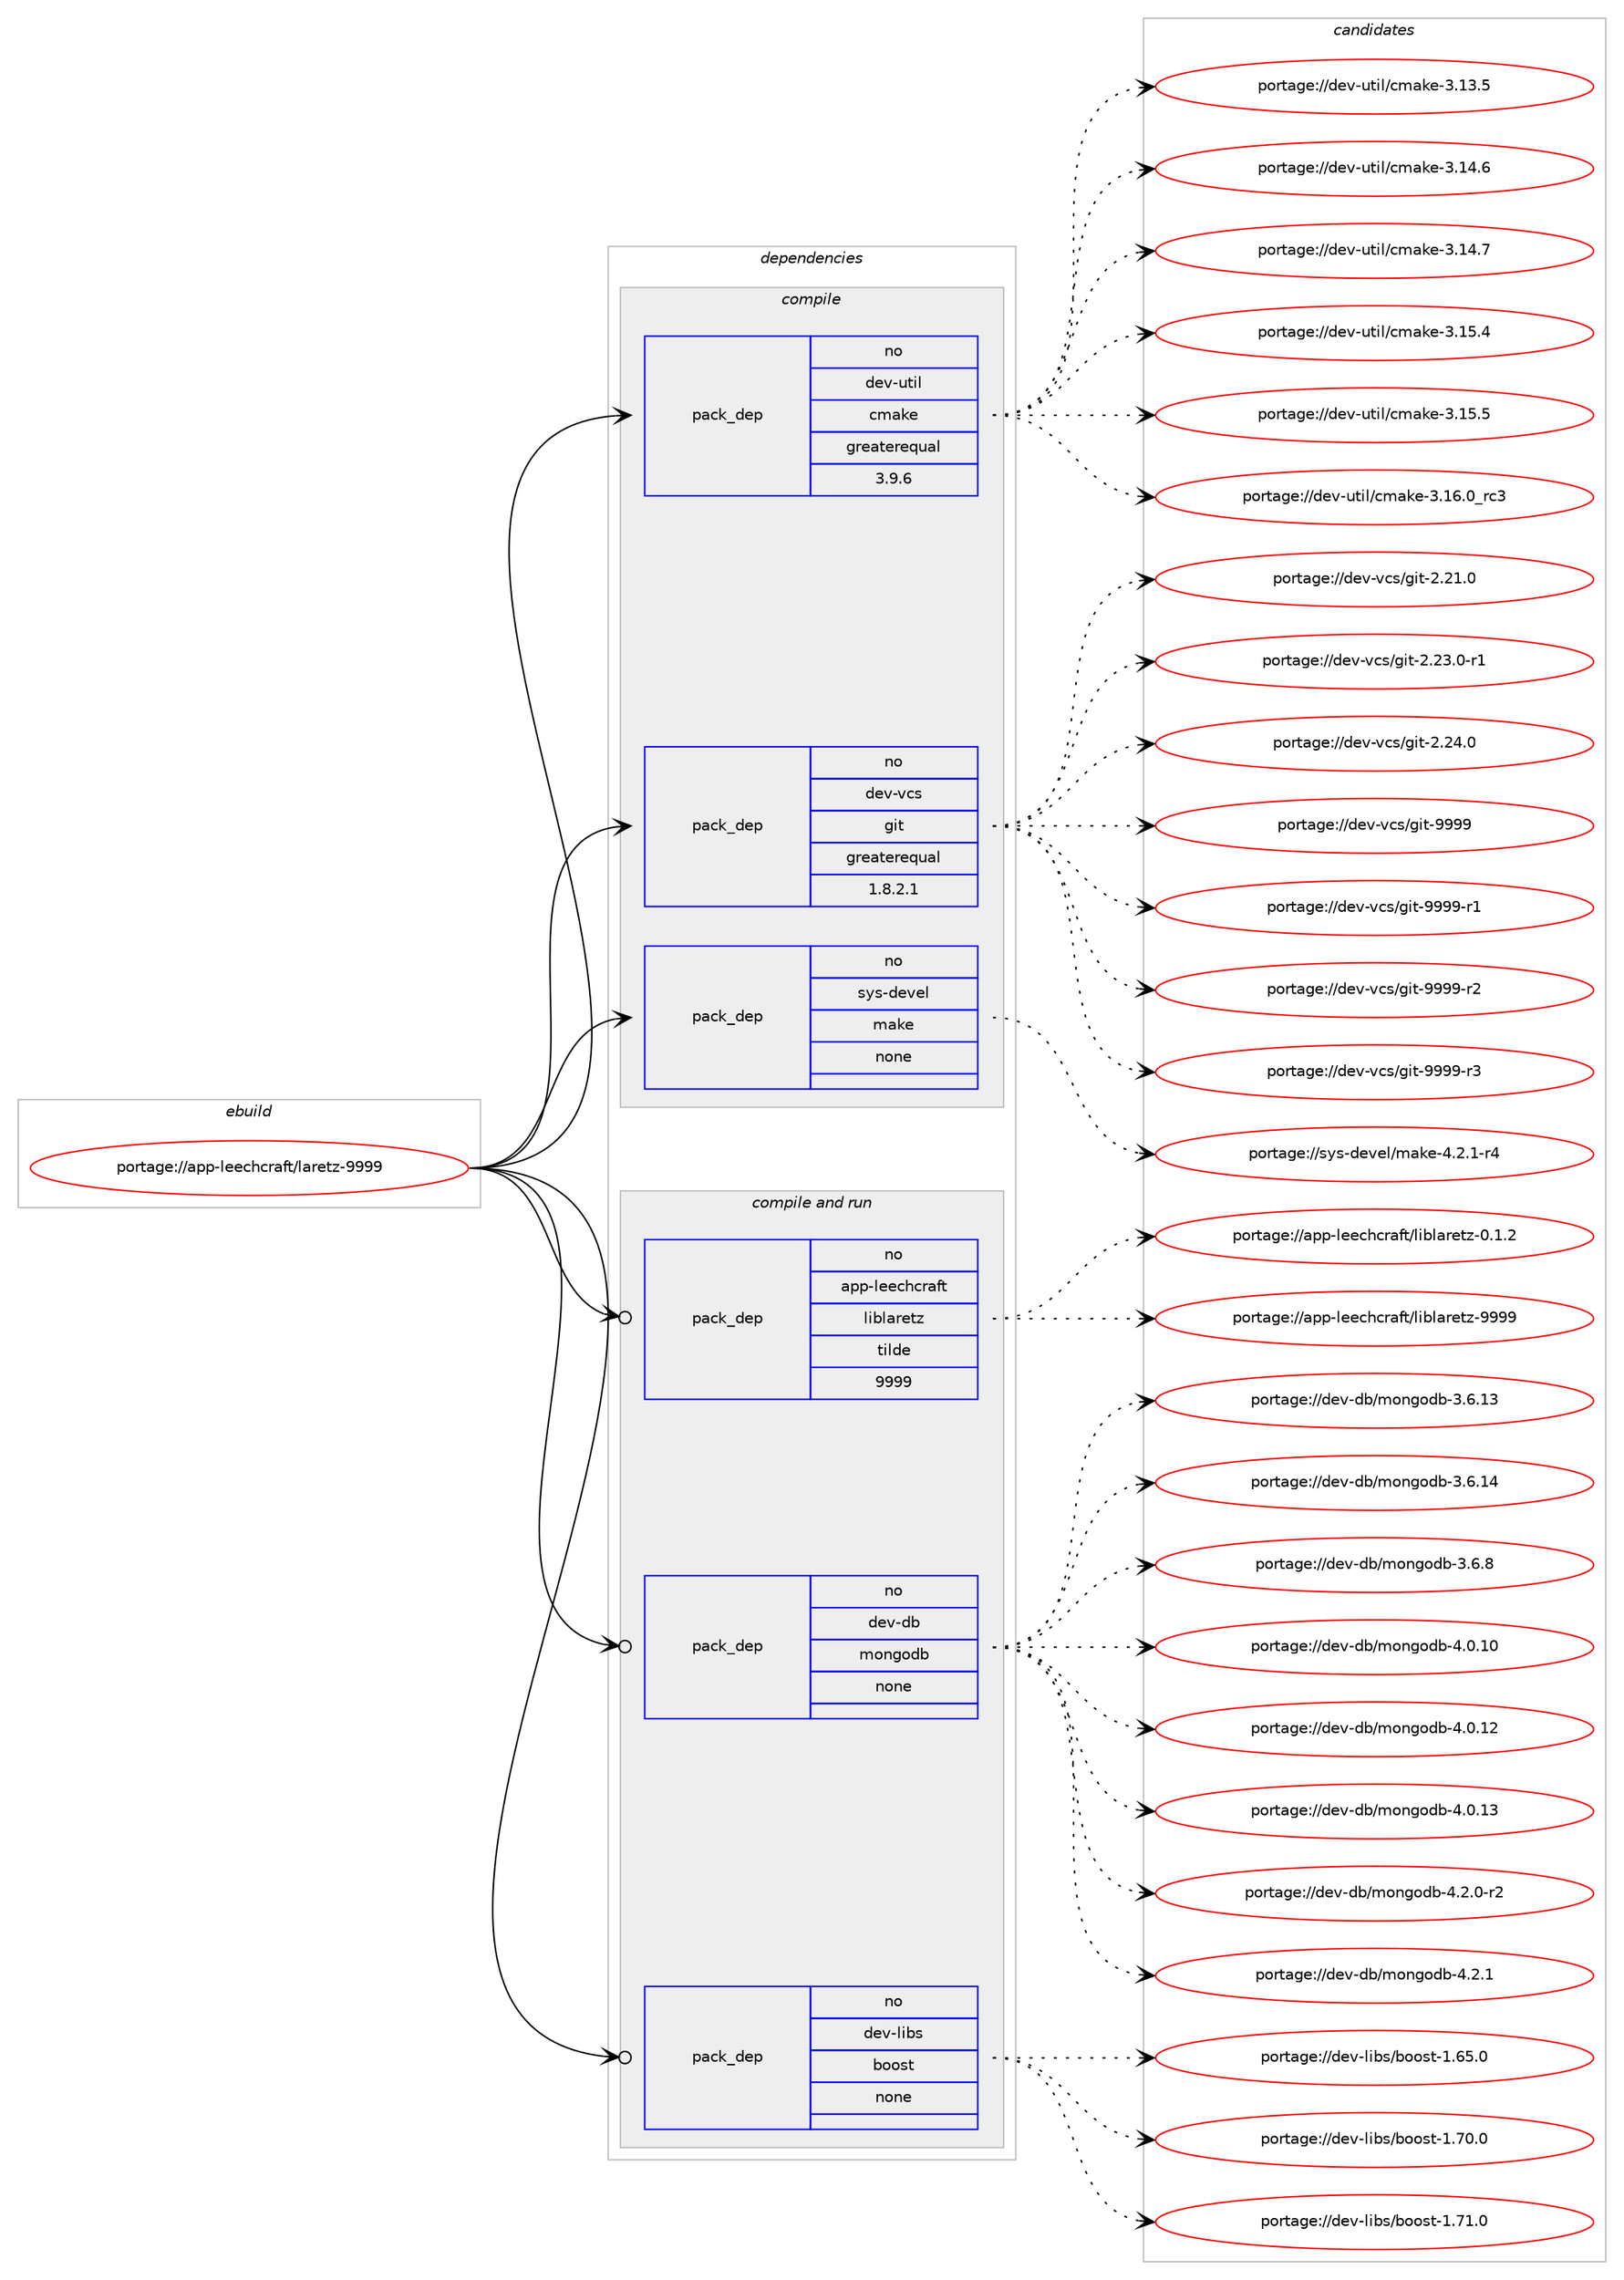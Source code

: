 digraph prolog {

# *************
# Graph options
# *************

newrank=true;
concentrate=true;
compound=true;
graph [rankdir=LR,fontname=Helvetica,fontsize=10,ranksep=1.5];#, ranksep=2.5, nodesep=0.2];
edge  [arrowhead=vee];
node  [fontname=Helvetica,fontsize=10];

# **********
# The ebuild
# **********

subgraph cluster_leftcol {
color=gray;
rank=same;
label=<<i>ebuild</i>>;
id [label="portage://app-leechcraft/laretz-9999", color=red, width=4, href="../app-leechcraft/laretz-9999.svg"];
}

# ****************
# The dependencies
# ****************

subgraph cluster_midcol {
color=gray;
label=<<i>dependencies</i>>;
subgraph cluster_compile {
fillcolor="#eeeeee";
style=filled;
label=<<i>compile</i>>;
subgraph pack23321 {
dependency31940 [label=<<TABLE BORDER="0" CELLBORDER="1" CELLSPACING="0" CELLPADDING="4" WIDTH="220"><TR><TD ROWSPAN="6" CELLPADDING="30">pack_dep</TD></TR><TR><TD WIDTH="110">no</TD></TR><TR><TD>dev-util</TD></TR><TR><TD>cmake</TD></TR><TR><TD>greaterequal</TD></TR><TR><TD>3.9.6</TD></TR></TABLE>>, shape=none, color=blue];
}
id:e -> dependency31940:w [weight=20,style="solid",arrowhead="vee"];
subgraph pack23322 {
dependency31941 [label=<<TABLE BORDER="0" CELLBORDER="1" CELLSPACING="0" CELLPADDING="4" WIDTH="220"><TR><TD ROWSPAN="6" CELLPADDING="30">pack_dep</TD></TR><TR><TD WIDTH="110">no</TD></TR><TR><TD>dev-vcs</TD></TR><TR><TD>git</TD></TR><TR><TD>greaterequal</TD></TR><TR><TD>1.8.2.1</TD></TR></TABLE>>, shape=none, color=blue];
}
id:e -> dependency31941:w [weight=20,style="solid",arrowhead="vee"];
subgraph pack23323 {
dependency31942 [label=<<TABLE BORDER="0" CELLBORDER="1" CELLSPACING="0" CELLPADDING="4" WIDTH="220"><TR><TD ROWSPAN="6" CELLPADDING="30">pack_dep</TD></TR><TR><TD WIDTH="110">no</TD></TR><TR><TD>sys-devel</TD></TR><TR><TD>make</TD></TR><TR><TD>none</TD></TR><TR><TD></TD></TR></TABLE>>, shape=none, color=blue];
}
id:e -> dependency31942:w [weight=20,style="solid",arrowhead="vee"];
}
subgraph cluster_compileandrun {
fillcolor="#eeeeee";
style=filled;
label=<<i>compile and run</i>>;
subgraph pack23324 {
dependency31943 [label=<<TABLE BORDER="0" CELLBORDER="1" CELLSPACING="0" CELLPADDING="4" WIDTH="220"><TR><TD ROWSPAN="6" CELLPADDING="30">pack_dep</TD></TR><TR><TD WIDTH="110">no</TD></TR><TR><TD>app-leechcraft</TD></TR><TR><TD>liblaretz</TD></TR><TR><TD>tilde</TD></TR><TR><TD>9999</TD></TR></TABLE>>, shape=none, color=blue];
}
id:e -> dependency31943:w [weight=20,style="solid",arrowhead="odotvee"];
subgraph pack23325 {
dependency31944 [label=<<TABLE BORDER="0" CELLBORDER="1" CELLSPACING="0" CELLPADDING="4" WIDTH="220"><TR><TD ROWSPAN="6" CELLPADDING="30">pack_dep</TD></TR><TR><TD WIDTH="110">no</TD></TR><TR><TD>dev-db</TD></TR><TR><TD>mongodb</TD></TR><TR><TD>none</TD></TR><TR><TD></TD></TR></TABLE>>, shape=none, color=blue];
}
id:e -> dependency31944:w [weight=20,style="solid",arrowhead="odotvee"];
subgraph pack23326 {
dependency31945 [label=<<TABLE BORDER="0" CELLBORDER="1" CELLSPACING="0" CELLPADDING="4" WIDTH="220"><TR><TD ROWSPAN="6" CELLPADDING="30">pack_dep</TD></TR><TR><TD WIDTH="110">no</TD></TR><TR><TD>dev-libs</TD></TR><TR><TD>boost</TD></TR><TR><TD>none</TD></TR><TR><TD></TD></TR></TABLE>>, shape=none, color=blue];
}
id:e -> dependency31945:w [weight=20,style="solid",arrowhead="odotvee"];
}
subgraph cluster_run {
fillcolor="#eeeeee";
style=filled;
label=<<i>run</i>>;
}
}

# **************
# The candidates
# **************

subgraph cluster_choices {
rank=same;
color=gray;
label=<<i>candidates</i>>;

subgraph choice23321 {
color=black;
nodesep=1;
choiceportage1001011184511711610510847991099710710145514649514653 [label="portage://dev-util/cmake-3.13.5", color=red, width=4,href="../dev-util/cmake-3.13.5.svg"];
choiceportage1001011184511711610510847991099710710145514649524654 [label="portage://dev-util/cmake-3.14.6", color=red, width=4,href="../dev-util/cmake-3.14.6.svg"];
choiceportage1001011184511711610510847991099710710145514649524655 [label="portage://dev-util/cmake-3.14.7", color=red, width=4,href="../dev-util/cmake-3.14.7.svg"];
choiceportage1001011184511711610510847991099710710145514649534652 [label="portage://dev-util/cmake-3.15.4", color=red, width=4,href="../dev-util/cmake-3.15.4.svg"];
choiceportage1001011184511711610510847991099710710145514649534653 [label="portage://dev-util/cmake-3.15.5", color=red, width=4,href="../dev-util/cmake-3.15.5.svg"];
choiceportage1001011184511711610510847991099710710145514649544648951149951 [label="portage://dev-util/cmake-3.16.0_rc3", color=red, width=4,href="../dev-util/cmake-3.16.0_rc3.svg"];
dependency31940:e -> choiceportage1001011184511711610510847991099710710145514649514653:w [style=dotted,weight="100"];
dependency31940:e -> choiceportage1001011184511711610510847991099710710145514649524654:w [style=dotted,weight="100"];
dependency31940:e -> choiceportage1001011184511711610510847991099710710145514649524655:w [style=dotted,weight="100"];
dependency31940:e -> choiceportage1001011184511711610510847991099710710145514649534652:w [style=dotted,weight="100"];
dependency31940:e -> choiceportage1001011184511711610510847991099710710145514649534653:w [style=dotted,weight="100"];
dependency31940:e -> choiceportage1001011184511711610510847991099710710145514649544648951149951:w [style=dotted,weight="100"];
}
subgraph choice23322 {
color=black;
nodesep=1;
choiceportage10010111845118991154710310511645504650494648 [label="portage://dev-vcs/git-2.21.0", color=red, width=4,href="../dev-vcs/git-2.21.0.svg"];
choiceportage100101118451189911547103105116455046505146484511449 [label="portage://dev-vcs/git-2.23.0-r1", color=red, width=4,href="../dev-vcs/git-2.23.0-r1.svg"];
choiceportage10010111845118991154710310511645504650524648 [label="portage://dev-vcs/git-2.24.0", color=red, width=4,href="../dev-vcs/git-2.24.0.svg"];
choiceportage1001011184511899115471031051164557575757 [label="portage://dev-vcs/git-9999", color=red, width=4,href="../dev-vcs/git-9999.svg"];
choiceportage10010111845118991154710310511645575757574511449 [label="portage://dev-vcs/git-9999-r1", color=red, width=4,href="../dev-vcs/git-9999-r1.svg"];
choiceportage10010111845118991154710310511645575757574511450 [label="portage://dev-vcs/git-9999-r2", color=red, width=4,href="../dev-vcs/git-9999-r2.svg"];
choiceportage10010111845118991154710310511645575757574511451 [label="portage://dev-vcs/git-9999-r3", color=red, width=4,href="../dev-vcs/git-9999-r3.svg"];
dependency31941:e -> choiceportage10010111845118991154710310511645504650494648:w [style=dotted,weight="100"];
dependency31941:e -> choiceportage100101118451189911547103105116455046505146484511449:w [style=dotted,weight="100"];
dependency31941:e -> choiceportage10010111845118991154710310511645504650524648:w [style=dotted,weight="100"];
dependency31941:e -> choiceportage1001011184511899115471031051164557575757:w [style=dotted,weight="100"];
dependency31941:e -> choiceportage10010111845118991154710310511645575757574511449:w [style=dotted,weight="100"];
dependency31941:e -> choiceportage10010111845118991154710310511645575757574511450:w [style=dotted,weight="100"];
dependency31941:e -> choiceportage10010111845118991154710310511645575757574511451:w [style=dotted,weight="100"];
}
subgraph choice23323 {
color=black;
nodesep=1;
choiceportage1151211154510010111810110847109971071014552465046494511452 [label="portage://sys-devel/make-4.2.1-r4", color=red, width=4,href="../sys-devel/make-4.2.1-r4.svg"];
dependency31942:e -> choiceportage1151211154510010111810110847109971071014552465046494511452:w [style=dotted,weight="100"];
}
subgraph choice23324 {
color=black;
nodesep=1;
choiceportage9711211245108101101991049911497102116471081059810897114101116122454846494650 [label="portage://app-leechcraft/liblaretz-0.1.2", color=red, width=4,href="../app-leechcraft/liblaretz-0.1.2.svg"];
choiceportage97112112451081011019910499114971021164710810598108971141011161224557575757 [label="portage://app-leechcraft/liblaretz-9999", color=red, width=4,href="../app-leechcraft/liblaretz-9999.svg"];
dependency31943:e -> choiceportage9711211245108101101991049911497102116471081059810897114101116122454846494650:w [style=dotted,weight="100"];
dependency31943:e -> choiceportage97112112451081011019910499114971021164710810598108971141011161224557575757:w [style=dotted,weight="100"];
}
subgraph choice23325 {
color=black;
nodesep=1;
choiceportage1001011184510098471091111101031111009845514654464951 [label="portage://dev-db/mongodb-3.6.13", color=red, width=4,href="../dev-db/mongodb-3.6.13.svg"];
choiceportage1001011184510098471091111101031111009845514654464952 [label="portage://dev-db/mongodb-3.6.14", color=red, width=4,href="../dev-db/mongodb-3.6.14.svg"];
choiceportage10010111845100984710911111010311110098455146544656 [label="portage://dev-db/mongodb-3.6.8", color=red, width=4,href="../dev-db/mongodb-3.6.8.svg"];
choiceportage1001011184510098471091111101031111009845524648464948 [label="portage://dev-db/mongodb-4.0.10", color=red, width=4,href="../dev-db/mongodb-4.0.10.svg"];
choiceportage1001011184510098471091111101031111009845524648464950 [label="portage://dev-db/mongodb-4.0.12", color=red, width=4,href="../dev-db/mongodb-4.0.12.svg"];
choiceportage1001011184510098471091111101031111009845524648464951 [label="portage://dev-db/mongodb-4.0.13", color=red, width=4,href="../dev-db/mongodb-4.0.13.svg"];
choiceportage100101118451009847109111110103111100984552465046484511450 [label="portage://dev-db/mongodb-4.2.0-r2", color=red, width=4,href="../dev-db/mongodb-4.2.0-r2.svg"];
choiceportage10010111845100984710911111010311110098455246504649 [label="portage://dev-db/mongodb-4.2.1", color=red, width=4,href="../dev-db/mongodb-4.2.1.svg"];
dependency31944:e -> choiceportage1001011184510098471091111101031111009845514654464951:w [style=dotted,weight="100"];
dependency31944:e -> choiceportage1001011184510098471091111101031111009845514654464952:w [style=dotted,weight="100"];
dependency31944:e -> choiceportage10010111845100984710911111010311110098455146544656:w [style=dotted,weight="100"];
dependency31944:e -> choiceportage1001011184510098471091111101031111009845524648464948:w [style=dotted,weight="100"];
dependency31944:e -> choiceportage1001011184510098471091111101031111009845524648464950:w [style=dotted,weight="100"];
dependency31944:e -> choiceportage1001011184510098471091111101031111009845524648464951:w [style=dotted,weight="100"];
dependency31944:e -> choiceportage100101118451009847109111110103111100984552465046484511450:w [style=dotted,weight="100"];
dependency31944:e -> choiceportage10010111845100984710911111010311110098455246504649:w [style=dotted,weight="100"];
}
subgraph choice23326 {
color=black;
nodesep=1;
choiceportage1001011184510810598115479811111111511645494654534648 [label="portage://dev-libs/boost-1.65.0", color=red, width=4,href="../dev-libs/boost-1.65.0.svg"];
choiceportage1001011184510810598115479811111111511645494655484648 [label="portage://dev-libs/boost-1.70.0", color=red, width=4,href="../dev-libs/boost-1.70.0.svg"];
choiceportage1001011184510810598115479811111111511645494655494648 [label="portage://dev-libs/boost-1.71.0", color=red, width=4,href="../dev-libs/boost-1.71.0.svg"];
dependency31945:e -> choiceportage1001011184510810598115479811111111511645494654534648:w [style=dotted,weight="100"];
dependency31945:e -> choiceportage1001011184510810598115479811111111511645494655484648:w [style=dotted,weight="100"];
dependency31945:e -> choiceportage1001011184510810598115479811111111511645494655494648:w [style=dotted,weight="100"];
}
}

}
